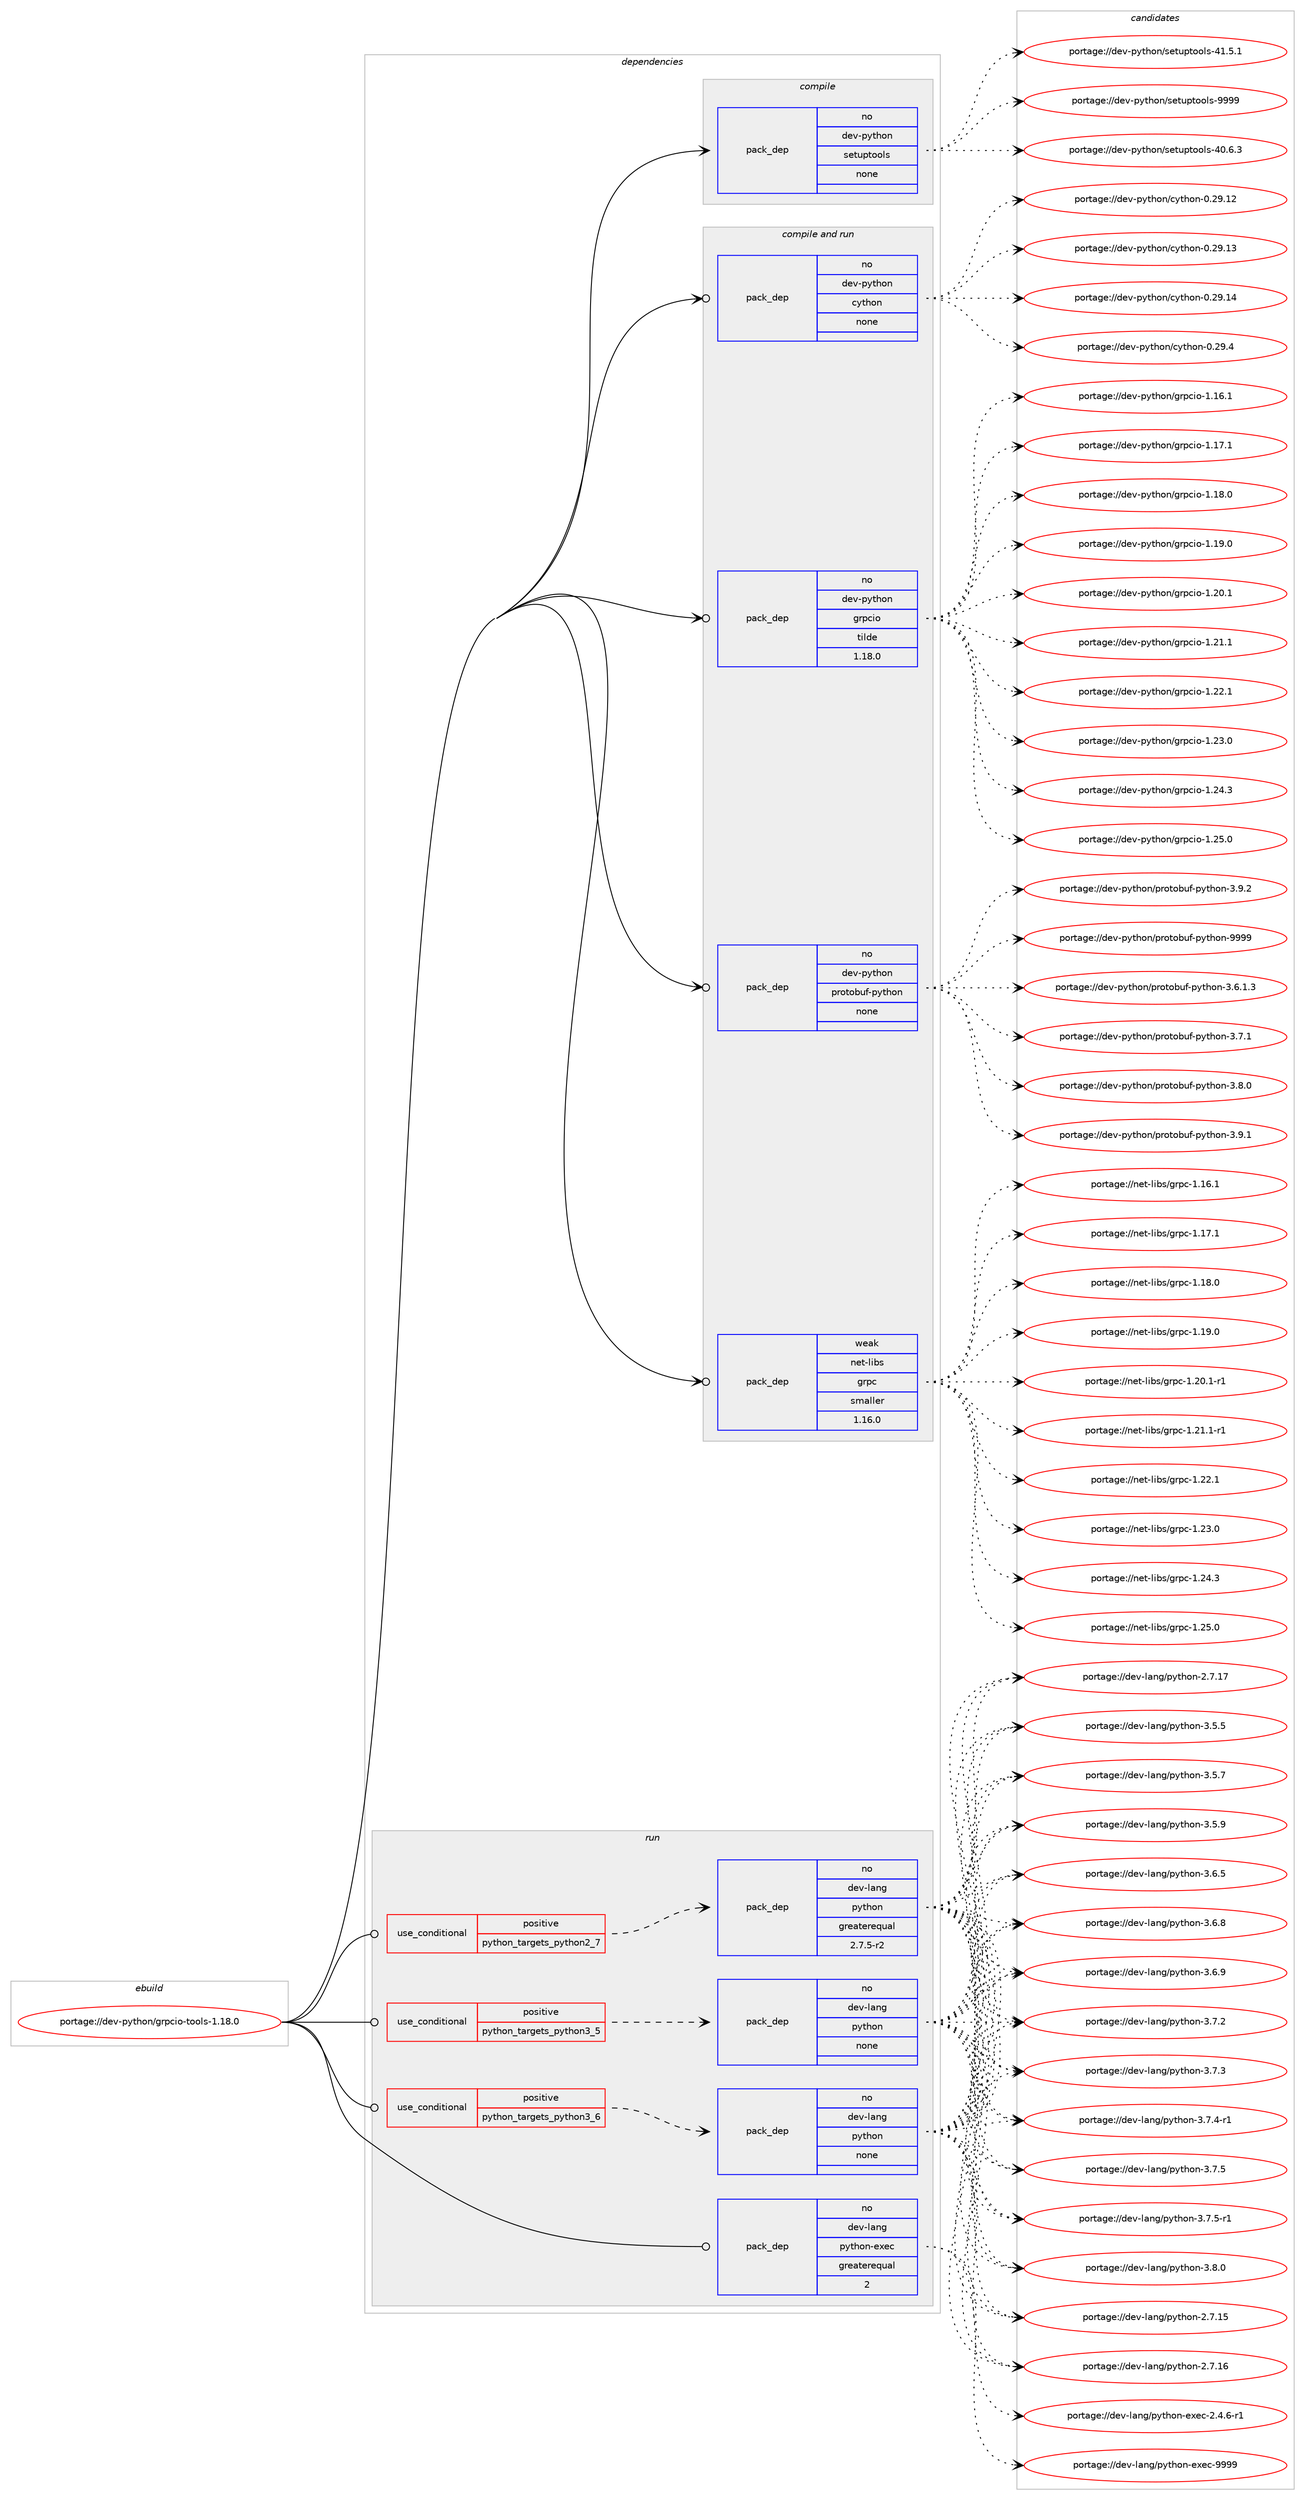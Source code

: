 digraph prolog {

# *************
# Graph options
# *************

newrank=true;
concentrate=true;
compound=true;
graph [rankdir=LR,fontname=Helvetica,fontsize=10,ranksep=1.5];#, ranksep=2.5, nodesep=0.2];
edge  [arrowhead=vee];
node  [fontname=Helvetica,fontsize=10];

# **********
# The ebuild
# **********

subgraph cluster_leftcol {
color=gray;
rank=same;
label=<<i>ebuild</i>>;
id [label="portage://dev-python/grpcio-tools-1.18.0", color=red, width=4, href="../dev-python/grpcio-tools-1.18.0.svg"];
}

# ****************
# The dependencies
# ****************

subgraph cluster_midcol {
color=gray;
label=<<i>dependencies</i>>;
subgraph cluster_compile {
fillcolor="#eeeeee";
style=filled;
label=<<i>compile</i>>;
subgraph pack109758 {
dependency142641 [label=<<TABLE BORDER="0" CELLBORDER="1" CELLSPACING="0" CELLPADDING="4" WIDTH="220"><TR><TD ROWSPAN="6" CELLPADDING="30">pack_dep</TD></TR><TR><TD WIDTH="110">no</TD></TR><TR><TD>dev-python</TD></TR><TR><TD>setuptools</TD></TR><TR><TD>none</TD></TR><TR><TD></TD></TR></TABLE>>, shape=none, color=blue];
}
id:e -> dependency142641:w [weight=20,style="solid",arrowhead="vee"];
}
subgraph cluster_compileandrun {
fillcolor="#eeeeee";
style=filled;
label=<<i>compile and run</i>>;
subgraph pack109759 {
dependency142642 [label=<<TABLE BORDER="0" CELLBORDER="1" CELLSPACING="0" CELLPADDING="4" WIDTH="220"><TR><TD ROWSPAN="6" CELLPADDING="30">pack_dep</TD></TR><TR><TD WIDTH="110">no</TD></TR><TR><TD>dev-python</TD></TR><TR><TD>cython</TD></TR><TR><TD>none</TD></TR><TR><TD></TD></TR></TABLE>>, shape=none, color=blue];
}
id:e -> dependency142642:w [weight=20,style="solid",arrowhead="odotvee"];
subgraph pack109760 {
dependency142643 [label=<<TABLE BORDER="0" CELLBORDER="1" CELLSPACING="0" CELLPADDING="4" WIDTH="220"><TR><TD ROWSPAN="6" CELLPADDING="30">pack_dep</TD></TR><TR><TD WIDTH="110">no</TD></TR><TR><TD>dev-python</TD></TR><TR><TD>grpcio</TD></TR><TR><TD>tilde</TD></TR><TR><TD>1.18.0</TD></TR></TABLE>>, shape=none, color=blue];
}
id:e -> dependency142643:w [weight=20,style="solid",arrowhead="odotvee"];
subgraph pack109761 {
dependency142644 [label=<<TABLE BORDER="0" CELLBORDER="1" CELLSPACING="0" CELLPADDING="4" WIDTH="220"><TR><TD ROWSPAN="6" CELLPADDING="30">pack_dep</TD></TR><TR><TD WIDTH="110">no</TD></TR><TR><TD>dev-python</TD></TR><TR><TD>protobuf-python</TD></TR><TR><TD>none</TD></TR><TR><TD></TD></TR></TABLE>>, shape=none, color=blue];
}
id:e -> dependency142644:w [weight=20,style="solid",arrowhead="odotvee"];
subgraph pack109762 {
dependency142645 [label=<<TABLE BORDER="0" CELLBORDER="1" CELLSPACING="0" CELLPADDING="4" WIDTH="220"><TR><TD ROWSPAN="6" CELLPADDING="30">pack_dep</TD></TR><TR><TD WIDTH="110">weak</TD></TR><TR><TD>net-libs</TD></TR><TR><TD>grpc</TD></TR><TR><TD>smaller</TD></TR><TR><TD>1.16.0</TD></TR></TABLE>>, shape=none, color=blue];
}
id:e -> dependency142645:w [weight=20,style="solid",arrowhead="odotvee"];
}
subgraph cluster_run {
fillcolor="#eeeeee";
style=filled;
label=<<i>run</i>>;
subgraph cond29562 {
dependency142646 [label=<<TABLE BORDER="0" CELLBORDER="1" CELLSPACING="0" CELLPADDING="4"><TR><TD ROWSPAN="3" CELLPADDING="10">use_conditional</TD></TR><TR><TD>positive</TD></TR><TR><TD>python_targets_python2_7</TD></TR></TABLE>>, shape=none, color=red];
subgraph pack109763 {
dependency142647 [label=<<TABLE BORDER="0" CELLBORDER="1" CELLSPACING="0" CELLPADDING="4" WIDTH="220"><TR><TD ROWSPAN="6" CELLPADDING="30">pack_dep</TD></TR><TR><TD WIDTH="110">no</TD></TR><TR><TD>dev-lang</TD></TR><TR><TD>python</TD></TR><TR><TD>greaterequal</TD></TR><TR><TD>2.7.5-r2</TD></TR></TABLE>>, shape=none, color=blue];
}
dependency142646:e -> dependency142647:w [weight=20,style="dashed",arrowhead="vee"];
}
id:e -> dependency142646:w [weight=20,style="solid",arrowhead="odot"];
subgraph cond29563 {
dependency142648 [label=<<TABLE BORDER="0" CELLBORDER="1" CELLSPACING="0" CELLPADDING="4"><TR><TD ROWSPAN="3" CELLPADDING="10">use_conditional</TD></TR><TR><TD>positive</TD></TR><TR><TD>python_targets_python3_5</TD></TR></TABLE>>, shape=none, color=red];
subgraph pack109764 {
dependency142649 [label=<<TABLE BORDER="0" CELLBORDER="1" CELLSPACING="0" CELLPADDING="4" WIDTH="220"><TR><TD ROWSPAN="6" CELLPADDING="30">pack_dep</TD></TR><TR><TD WIDTH="110">no</TD></TR><TR><TD>dev-lang</TD></TR><TR><TD>python</TD></TR><TR><TD>none</TD></TR><TR><TD></TD></TR></TABLE>>, shape=none, color=blue];
}
dependency142648:e -> dependency142649:w [weight=20,style="dashed",arrowhead="vee"];
}
id:e -> dependency142648:w [weight=20,style="solid",arrowhead="odot"];
subgraph cond29564 {
dependency142650 [label=<<TABLE BORDER="0" CELLBORDER="1" CELLSPACING="0" CELLPADDING="4"><TR><TD ROWSPAN="3" CELLPADDING="10">use_conditional</TD></TR><TR><TD>positive</TD></TR><TR><TD>python_targets_python3_6</TD></TR></TABLE>>, shape=none, color=red];
subgraph pack109765 {
dependency142651 [label=<<TABLE BORDER="0" CELLBORDER="1" CELLSPACING="0" CELLPADDING="4" WIDTH="220"><TR><TD ROWSPAN="6" CELLPADDING="30">pack_dep</TD></TR><TR><TD WIDTH="110">no</TD></TR><TR><TD>dev-lang</TD></TR><TR><TD>python</TD></TR><TR><TD>none</TD></TR><TR><TD></TD></TR></TABLE>>, shape=none, color=blue];
}
dependency142650:e -> dependency142651:w [weight=20,style="dashed",arrowhead="vee"];
}
id:e -> dependency142650:w [weight=20,style="solid",arrowhead="odot"];
subgraph pack109766 {
dependency142652 [label=<<TABLE BORDER="0" CELLBORDER="1" CELLSPACING="0" CELLPADDING="4" WIDTH="220"><TR><TD ROWSPAN="6" CELLPADDING="30">pack_dep</TD></TR><TR><TD WIDTH="110">no</TD></TR><TR><TD>dev-lang</TD></TR><TR><TD>python-exec</TD></TR><TR><TD>greaterequal</TD></TR><TR><TD>2</TD></TR></TABLE>>, shape=none, color=blue];
}
id:e -> dependency142652:w [weight=20,style="solid",arrowhead="odot"];
}
}

# **************
# The candidates
# **************

subgraph cluster_choices {
rank=same;
color=gray;
label=<<i>candidates</i>>;

subgraph choice109758 {
color=black;
nodesep=1;
choiceportage100101118451121211161041111104711510111611711211611111110811545524846544651 [label="portage://dev-python/setuptools-40.6.3", color=red, width=4,href="../dev-python/setuptools-40.6.3.svg"];
choiceportage100101118451121211161041111104711510111611711211611111110811545524946534649 [label="portage://dev-python/setuptools-41.5.1", color=red, width=4,href="../dev-python/setuptools-41.5.1.svg"];
choiceportage10010111845112121116104111110471151011161171121161111111081154557575757 [label="portage://dev-python/setuptools-9999", color=red, width=4,href="../dev-python/setuptools-9999.svg"];
dependency142641:e -> choiceportage100101118451121211161041111104711510111611711211611111110811545524846544651:w [style=dotted,weight="100"];
dependency142641:e -> choiceportage100101118451121211161041111104711510111611711211611111110811545524946534649:w [style=dotted,weight="100"];
dependency142641:e -> choiceportage10010111845112121116104111110471151011161171121161111111081154557575757:w [style=dotted,weight="100"];
}
subgraph choice109759 {
color=black;
nodesep=1;
choiceportage1001011184511212111610411111047991211161041111104548465057464950 [label="portage://dev-python/cython-0.29.12", color=red, width=4,href="../dev-python/cython-0.29.12.svg"];
choiceportage1001011184511212111610411111047991211161041111104548465057464951 [label="portage://dev-python/cython-0.29.13", color=red, width=4,href="../dev-python/cython-0.29.13.svg"];
choiceportage1001011184511212111610411111047991211161041111104548465057464952 [label="portage://dev-python/cython-0.29.14", color=red, width=4,href="../dev-python/cython-0.29.14.svg"];
choiceportage10010111845112121116104111110479912111610411111045484650574652 [label="portage://dev-python/cython-0.29.4", color=red, width=4,href="../dev-python/cython-0.29.4.svg"];
dependency142642:e -> choiceportage1001011184511212111610411111047991211161041111104548465057464950:w [style=dotted,weight="100"];
dependency142642:e -> choiceportage1001011184511212111610411111047991211161041111104548465057464951:w [style=dotted,weight="100"];
dependency142642:e -> choiceportage1001011184511212111610411111047991211161041111104548465057464952:w [style=dotted,weight="100"];
dependency142642:e -> choiceportage10010111845112121116104111110479912111610411111045484650574652:w [style=dotted,weight="100"];
}
subgraph choice109760 {
color=black;
nodesep=1;
choiceportage10010111845112121116104111110471031141129910511145494649544649 [label="portage://dev-python/grpcio-1.16.1", color=red, width=4,href="../dev-python/grpcio-1.16.1.svg"];
choiceportage10010111845112121116104111110471031141129910511145494649554649 [label="portage://dev-python/grpcio-1.17.1", color=red, width=4,href="../dev-python/grpcio-1.17.1.svg"];
choiceportage10010111845112121116104111110471031141129910511145494649564648 [label="portage://dev-python/grpcio-1.18.0", color=red, width=4,href="../dev-python/grpcio-1.18.0.svg"];
choiceportage10010111845112121116104111110471031141129910511145494649574648 [label="portage://dev-python/grpcio-1.19.0", color=red, width=4,href="../dev-python/grpcio-1.19.0.svg"];
choiceportage10010111845112121116104111110471031141129910511145494650484649 [label="portage://dev-python/grpcio-1.20.1", color=red, width=4,href="../dev-python/grpcio-1.20.1.svg"];
choiceportage10010111845112121116104111110471031141129910511145494650494649 [label="portage://dev-python/grpcio-1.21.1", color=red, width=4,href="../dev-python/grpcio-1.21.1.svg"];
choiceportage10010111845112121116104111110471031141129910511145494650504649 [label="portage://dev-python/grpcio-1.22.1", color=red, width=4,href="../dev-python/grpcio-1.22.1.svg"];
choiceportage10010111845112121116104111110471031141129910511145494650514648 [label="portage://dev-python/grpcio-1.23.0", color=red, width=4,href="../dev-python/grpcio-1.23.0.svg"];
choiceportage10010111845112121116104111110471031141129910511145494650524651 [label="portage://dev-python/grpcio-1.24.3", color=red, width=4,href="../dev-python/grpcio-1.24.3.svg"];
choiceportage10010111845112121116104111110471031141129910511145494650534648 [label="portage://dev-python/grpcio-1.25.0", color=red, width=4,href="../dev-python/grpcio-1.25.0.svg"];
dependency142643:e -> choiceportage10010111845112121116104111110471031141129910511145494649544649:w [style=dotted,weight="100"];
dependency142643:e -> choiceportage10010111845112121116104111110471031141129910511145494649554649:w [style=dotted,weight="100"];
dependency142643:e -> choiceportage10010111845112121116104111110471031141129910511145494649564648:w [style=dotted,weight="100"];
dependency142643:e -> choiceportage10010111845112121116104111110471031141129910511145494649574648:w [style=dotted,weight="100"];
dependency142643:e -> choiceportage10010111845112121116104111110471031141129910511145494650484649:w [style=dotted,weight="100"];
dependency142643:e -> choiceportage10010111845112121116104111110471031141129910511145494650494649:w [style=dotted,weight="100"];
dependency142643:e -> choiceportage10010111845112121116104111110471031141129910511145494650504649:w [style=dotted,weight="100"];
dependency142643:e -> choiceportage10010111845112121116104111110471031141129910511145494650514648:w [style=dotted,weight="100"];
dependency142643:e -> choiceportage10010111845112121116104111110471031141129910511145494650524651:w [style=dotted,weight="100"];
dependency142643:e -> choiceportage10010111845112121116104111110471031141129910511145494650534648:w [style=dotted,weight="100"];
}
subgraph choice109761 {
color=black;
nodesep=1;
choiceportage100101118451121211161041111104711211411111611198117102451121211161041111104551465446494651 [label="portage://dev-python/protobuf-python-3.6.1.3", color=red, width=4,href="../dev-python/protobuf-python-3.6.1.3.svg"];
choiceportage10010111845112121116104111110471121141111161119811710245112121116104111110455146554649 [label="portage://dev-python/protobuf-python-3.7.1", color=red, width=4,href="../dev-python/protobuf-python-3.7.1.svg"];
choiceportage10010111845112121116104111110471121141111161119811710245112121116104111110455146564648 [label="portage://dev-python/protobuf-python-3.8.0", color=red, width=4,href="../dev-python/protobuf-python-3.8.0.svg"];
choiceportage10010111845112121116104111110471121141111161119811710245112121116104111110455146574649 [label="portage://dev-python/protobuf-python-3.9.1", color=red, width=4,href="../dev-python/protobuf-python-3.9.1.svg"];
choiceportage10010111845112121116104111110471121141111161119811710245112121116104111110455146574650 [label="portage://dev-python/protobuf-python-3.9.2", color=red, width=4,href="../dev-python/protobuf-python-3.9.2.svg"];
choiceportage100101118451121211161041111104711211411111611198117102451121211161041111104557575757 [label="portage://dev-python/protobuf-python-9999", color=red, width=4,href="../dev-python/protobuf-python-9999.svg"];
dependency142644:e -> choiceportage100101118451121211161041111104711211411111611198117102451121211161041111104551465446494651:w [style=dotted,weight="100"];
dependency142644:e -> choiceportage10010111845112121116104111110471121141111161119811710245112121116104111110455146554649:w [style=dotted,weight="100"];
dependency142644:e -> choiceportage10010111845112121116104111110471121141111161119811710245112121116104111110455146564648:w [style=dotted,weight="100"];
dependency142644:e -> choiceportage10010111845112121116104111110471121141111161119811710245112121116104111110455146574649:w [style=dotted,weight="100"];
dependency142644:e -> choiceportage10010111845112121116104111110471121141111161119811710245112121116104111110455146574650:w [style=dotted,weight="100"];
dependency142644:e -> choiceportage100101118451121211161041111104711211411111611198117102451121211161041111104557575757:w [style=dotted,weight="100"];
}
subgraph choice109762 {
color=black;
nodesep=1;
choiceportage1101011164510810598115471031141129945494649544649 [label="portage://net-libs/grpc-1.16.1", color=red, width=4,href="../net-libs/grpc-1.16.1.svg"];
choiceportage1101011164510810598115471031141129945494649554649 [label="portage://net-libs/grpc-1.17.1", color=red, width=4,href="../net-libs/grpc-1.17.1.svg"];
choiceportage1101011164510810598115471031141129945494649564648 [label="portage://net-libs/grpc-1.18.0", color=red, width=4,href="../net-libs/grpc-1.18.0.svg"];
choiceportage1101011164510810598115471031141129945494649574648 [label="portage://net-libs/grpc-1.19.0", color=red, width=4,href="../net-libs/grpc-1.19.0.svg"];
choiceportage11010111645108105981154710311411299454946504846494511449 [label="portage://net-libs/grpc-1.20.1-r1", color=red, width=4,href="../net-libs/grpc-1.20.1-r1.svg"];
choiceportage11010111645108105981154710311411299454946504946494511449 [label="portage://net-libs/grpc-1.21.1-r1", color=red, width=4,href="../net-libs/grpc-1.21.1-r1.svg"];
choiceportage1101011164510810598115471031141129945494650504649 [label="portage://net-libs/grpc-1.22.1", color=red, width=4,href="../net-libs/grpc-1.22.1.svg"];
choiceportage1101011164510810598115471031141129945494650514648 [label="portage://net-libs/grpc-1.23.0", color=red, width=4,href="../net-libs/grpc-1.23.0.svg"];
choiceportage1101011164510810598115471031141129945494650524651 [label="portage://net-libs/grpc-1.24.3", color=red, width=4,href="../net-libs/grpc-1.24.3.svg"];
choiceportage1101011164510810598115471031141129945494650534648 [label="portage://net-libs/grpc-1.25.0", color=red, width=4,href="../net-libs/grpc-1.25.0.svg"];
dependency142645:e -> choiceportage1101011164510810598115471031141129945494649544649:w [style=dotted,weight="100"];
dependency142645:e -> choiceportage1101011164510810598115471031141129945494649554649:w [style=dotted,weight="100"];
dependency142645:e -> choiceportage1101011164510810598115471031141129945494649564648:w [style=dotted,weight="100"];
dependency142645:e -> choiceportage1101011164510810598115471031141129945494649574648:w [style=dotted,weight="100"];
dependency142645:e -> choiceportage11010111645108105981154710311411299454946504846494511449:w [style=dotted,weight="100"];
dependency142645:e -> choiceportage11010111645108105981154710311411299454946504946494511449:w [style=dotted,weight="100"];
dependency142645:e -> choiceportage1101011164510810598115471031141129945494650504649:w [style=dotted,weight="100"];
dependency142645:e -> choiceportage1101011164510810598115471031141129945494650514648:w [style=dotted,weight="100"];
dependency142645:e -> choiceportage1101011164510810598115471031141129945494650524651:w [style=dotted,weight="100"];
dependency142645:e -> choiceportage1101011164510810598115471031141129945494650534648:w [style=dotted,weight="100"];
}
subgraph choice109763 {
color=black;
nodesep=1;
choiceportage10010111845108971101034711212111610411111045504655464953 [label="portage://dev-lang/python-2.7.15", color=red, width=4,href="../dev-lang/python-2.7.15.svg"];
choiceportage10010111845108971101034711212111610411111045504655464954 [label="portage://dev-lang/python-2.7.16", color=red, width=4,href="../dev-lang/python-2.7.16.svg"];
choiceportage10010111845108971101034711212111610411111045504655464955 [label="portage://dev-lang/python-2.7.17", color=red, width=4,href="../dev-lang/python-2.7.17.svg"];
choiceportage100101118451089711010347112121116104111110455146534653 [label="portage://dev-lang/python-3.5.5", color=red, width=4,href="../dev-lang/python-3.5.5.svg"];
choiceportage100101118451089711010347112121116104111110455146534655 [label="portage://dev-lang/python-3.5.7", color=red, width=4,href="../dev-lang/python-3.5.7.svg"];
choiceportage100101118451089711010347112121116104111110455146534657 [label="portage://dev-lang/python-3.5.9", color=red, width=4,href="../dev-lang/python-3.5.9.svg"];
choiceportage100101118451089711010347112121116104111110455146544653 [label="portage://dev-lang/python-3.6.5", color=red, width=4,href="../dev-lang/python-3.6.5.svg"];
choiceportage100101118451089711010347112121116104111110455146544656 [label="portage://dev-lang/python-3.6.8", color=red, width=4,href="../dev-lang/python-3.6.8.svg"];
choiceportage100101118451089711010347112121116104111110455146544657 [label="portage://dev-lang/python-3.6.9", color=red, width=4,href="../dev-lang/python-3.6.9.svg"];
choiceportage100101118451089711010347112121116104111110455146554650 [label="portage://dev-lang/python-3.7.2", color=red, width=4,href="../dev-lang/python-3.7.2.svg"];
choiceportage100101118451089711010347112121116104111110455146554651 [label="portage://dev-lang/python-3.7.3", color=red, width=4,href="../dev-lang/python-3.7.3.svg"];
choiceportage1001011184510897110103471121211161041111104551465546524511449 [label="portage://dev-lang/python-3.7.4-r1", color=red, width=4,href="../dev-lang/python-3.7.4-r1.svg"];
choiceportage100101118451089711010347112121116104111110455146554653 [label="portage://dev-lang/python-3.7.5", color=red, width=4,href="../dev-lang/python-3.7.5.svg"];
choiceportage1001011184510897110103471121211161041111104551465546534511449 [label="portage://dev-lang/python-3.7.5-r1", color=red, width=4,href="../dev-lang/python-3.7.5-r1.svg"];
choiceportage100101118451089711010347112121116104111110455146564648 [label="portage://dev-lang/python-3.8.0", color=red, width=4,href="../dev-lang/python-3.8.0.svg"];
dependency142647:e -> choiceportage10010111845108971101034711212111610411111045504655464953:w [style=dotted,weight="100"];
dependency142647:e -> choiceportage10010111845108971101034711212111610411111045504655464954:w [style=dotted,weight="100"];
dependency142647:e -> choiceportage10010111845108971101034711212111610411111045504655464955:w [style=dotted,weight="100"];
dependency142647:e -> choiceportage100101118451089711010347112121116104111110455146534653:w [style=dotted,weight="100"];
dependency142647:e -> choiceportage100101118451089711010347112121116104111110455146534655:w [style=dotted,weight="100"];
dependency142647:e -> choiceportage100101118451089711010347112121116104111110455146534657:w [style=dotted,weight="100"];
dependency142647:e -> choiceportage100101118451089711010347112121116104111110455146544653:w [style=dotted,weight="100"];
dependency142647:e -> choiceportage100101118451089711010347112121116104111110455146544656:w [style=dotted,weight="100"];
dependency142647:e -> choiceportage100101118451089711010347112121116104111110455146544657:w [style=dotted,weight="100"];
dependency142647:e -> choiceportage100101118451089711010347112121116104111110455146554650:w [style=dotted,weight="100"];
dependency142647:e -> choiceportage100101118451089711010347112121116104111110455146554651:w [style=dotted,weight="100"];
dependency142647:e -> choiceportage1001011184510897110103471121211161041111104551465546524511449:w [style=dotted,weight="100"];
dependency142647:e -> choiceportage100101118451089711010347112121116104111110455146554653:w [style=dotted,weight="100"];
dependency142647:e -> choiceportage1001011184510897110103471121211161041111104551465546534511449:w [style=dotted,weight="100"];
dependency142647:e -> choiceportage100101118451089711010347112121116104111110455146564648:w [style=dotted,weight="100"];
}
subgraph choice109764 {
color=black;
nodesep=1;
choiceportage10010111845108971101034711212111610411111045504655464953 [label="portage://dev-lang/python-2.7.15", color=red, width=4,href="../dev-lang/python-2.7.15.svg"];
choiceportage10010111845108971101034711212111610411111045504655464954 [label="portage://dev-lang/python-2.7.16", color=red, width=4,href="../dev-lang/python-2.7.16.svg"];
choiceportage10010111845108971101034711212111610411111045504655464955 [label="portage://dev-lang/python-2.7.17", color=red, width=4,href="../dev-lang/python-2.7.17.svg"];
choiceportage100101118451089711010347112121116104111110455146534653 [label="portage://dev-lang/python-3.5.5", color=red, width=4,href="../dev-lang/python-3.5.5.svg"];
choiceportage100101118451089711010347112121116104111110455146534655 [label="portage://dev-lang/python-3.5.7", color=red, width=4,href="../dev-lang/python-3.5.7.svg"];
choiceportage100101118451089711010347112121116104111110455146534657 [label="portage://dev-lang/python-3.5.9", color=red, width=4,href="../dev-lang/python-3.5.9.svg"];
choiceportage100101118451089711010347112121116104111110455146544653 [label="portage://dev-lang/python-3.6.5", color=red, width=4,href="../dev-lang/python-3.6.5.svg"];
choiceportage100101118451089711010347112121116104111110455146544656 [label="portage://dev-lang/python-3.6.8", color=red, width=4,href="../dev-lang/python-3.6.8.svg"];
choiceportage100101118451089711010347112121116104111110455146544657 [label="portage://dev-lang/python-3.6.9", color=red, width=4,href="../dev-lang/python-3.6.9.svg"];
choiceportage100101118451089711010347112121116104111110455146554650 [label="portage://dev-lang/python-3.7.2", color=red, width=4,href="../dev-lang/python-3.7.2.svg"];
choiceportage100101118451089711010347112121116104111110455146554651 [label="portage://dev-lang/python-3.7.3", color=red, width=4,href="../dev-lang/python-3.7.3.svg"];
choiceportage1001011184510897110103471121211161041111104551465546524511449 [label="portage://dev-lang/python-3.7.4-r1", color=red, width=4,href="../dev-lang/python-3.7.4-r1.svg"];
choiceportage100101118451089711010347112121116104111110455146554653 [label="portage://dev-lang/python-3.7.5", color=red, width=4,href="../dev-lang/python-3.7.5.svg"];
choiceportage1001011184510897110103471121211161041111104551465546534511449 [label="portage://dev-lang/python-3.7.5-r1", color=red, width=4,href="../dev-lang/python-3.7.5-r1.svg"];
choiceportage100101118451089711010347112121116104111110455146564648 [label="portage://dev-lang/python-3.8.0", color=red, width=4,href="../dev-lang/python-3.8.0.svg"];
dependency142649:e -> choiceportage10010111845108971101034711212111610411111045504655464953:w [style=dotted,weight="100"];
dependency142649:e -> choiceportage10010111845108971101034711212111610411111045504655464954:w [style=dotted,weight="100"];
dependency142649:e -> choiceportage10010111845108971101034711212111610411111045504655464955:w [style=dotted,weight="100"];
dependency142649:e -> choiceportage100101118451089711010347112121116104111110455146534653:w [style=dotted,weight="100"];
dependency142649:e -> choiceportage100101118451089711010347112121116104111110455146534655:w [style=dotted,weight="100"];
dependency142649:e -> choiceportage100101118451089711010347112121116104111110455146534657:w [style=dotted,weight="100"];
dependency142649:e -> choiceportage100101118451089711010347112121116104111110455146544653:w [style=dotted,weight="100"];
dependency142649:e -> choiceportage100101118451089711010347112121116104111110455146544656:w [style=dotted,weight="100"];
dependency142649:e -> choiceportage100101118451089711010347112121116104111110455146544657:w [style=dotted,weight="100"];
dependency142649:e -> choiceportage100101118451089711010347112121116104111110455146554650:w [style=dotted,weight="100"];
dependency142649:e -> choiceportage100101118451089711010347112121116104111110455146554651:w [style=dotted,weight="100"];
dependency142649:e -> choiceportage1001011184510897110103471121211161041111104551465546524511449:w [style=dotted,weight="100"];
dependency142649:e -> choiceportage100101118451089711010347112121116104111110455146554653:w [style=dotted,weight="100"];
dependency142649:e -> choiceportage1001011184510897110103471121211161041111104551465546534511449:w [style=dotted,weight="100"];
dependency142649:e -> choiceportage100101118451089711010347112121116104111110455146564648:w [style=dotted,weight="100"];
}
subgraph choice109765 {
color=black;
nodesep=1;
choiceportage10010111845108971101034711212111610411111045504655464953 [label="portage://dev-lang/python-2.7.15", color=red, width=4,href="../dev-lang/python-2.7.15.svg"];
choiceportage10010111845108971101034711212111610411111045504655464954 [label="portage://dev-lang/python-2.7.16", color=red, width=4,href="../dev-lang/python-2.7.16.svg"];
choiceportage10010111845108971101034711212111610411111045504655464955 [label="portage://dev-lang/python-2.7.17", color=red, width=4,href="../dev-lang/python-2.7.17.svg"];
choiceportage100101118451089711010347112121116104111110455146534653 [label="portage://dev-lang/python-3.5.5", color=red, width=4,href="../dev-lang/python-3.5.5.svg"];
choiceportage100101118451089711010347112121116104111110455146534655 [label="portage://dev-lang/python-3.5.7", color=red, width=4,href="../dev-lang/python-3.5.7.svg"];
choiceportage100101118451089711010347112121116104111110455146534657 [label="portage://dev-lang/python-3.5.9", color=red, width=4,href="../dev-lang/python-3.5.9.svg"];
choiceportage100101118451089711010347112121116104111110455146544653 [label="portage://dev-lang/python-3.6.5", color=red, width=4,href="../dev-lang/python-3.6.5.svg"];
choiceportage100101118451089711010347112121116104111110455146544656 [label="portage://dev-lang/python-3.6.8", color=red, width=4,href="../dev-lang/python-3.6.8.svg"];
choiceportage100101118451089711010347112121116104111110455146544657 [label="portage://dev-lang/python-3.6.9", color=red, width=4,href="../dev-lang/python-3.6.9.svg"];
choiceportage100101118451089711010347112121116104111110455146554650 [label="portage://dev-lang/python-3.7.2", color=red, width=4,href="../dev-lang/python-3.7.2.svg"];
choiceportage100101118451089711010347112121116104111110455146554651 [label="portage://dev-lang/python-3.7.3", color=red, width=4,href="../dev-lang/python-3.7.3.svg"];
choiceportage1001011184510897110103471121211161041111104551465546524511449 [label="portage://dev-lang/python-3.7.4-r1", color=red, width=4,href="../dev-lang/python-3.7.4-r1.svg"];
choiceportage100101118451089711010347112121116104111110455146554653 [label="portage://dev-lang/python-3.7.5", color=red, width=4,href="../dev-lang/python-3.7.5.svg"];
choiceportage1001011184510897110103471121211161041111104551465546534511449 [label="portage://dev-lang/python-3.7.5-r1", color=red, width=4,href="../dev-lang/python-3.7.5-r1.svg"];
choiceportage100101118451089711010347112121116104111110455146564648 [label="portage://dev-lang/python-3.8.0", color=red, width=4,href="../dev-lang/python-3.8.0.svg"];
dependency142651:e -> choiceportage10010111845108971101034711212111610411111045504655464953:w [style=dotted,weight="100"];
dependency142651:e -> choiceportage10010111845108971101034711212111610411111045504655464954:w [style=dotted,weight="100"];
dependency142651:e -> choiceportage10010111845108971101034711212111610411111045504655464955:w [style=dotted,weight="100"];
dependency142651:e -> choiceportage100101118451089711010347112121116104111110455146534653:w [style=dotted,weight="100"];
dependency142651:e -> choiceportage100101118451089711010347112121116104111110455146534655:w [style=dotted,weight="100"];
dependency142651:e -> choiceportage100101118451089711010347112121116104111110455146534657:w [style=dotted,weight="100"];
dependency142651:e -> choiceportage100101118451089711010347112121116104111110455146544653:w [style=dotted,weight="100"];
dependency142651:e -> choiceportage100101118451089711010347112121116104111110455146544656:w [style=dotted,weight="100"];
dependency142651:e -> choiceportage100101118451089711010347112121116104111110455146544657:w [style=dotted,weight="100"];
dependency142651:e -> choiceportage100101118451089711010347112121116104111110455146554650:w [style=dotted,weight="100"];
dependency142651:e -> choiceportage100101118451089711010347112121116104111110455146554651:w [style=dotted,weight="100"];
dependency142651:e -> choiceportage1001011184510897110103471121211161041111104551465546524511449:w [style=dotted,weight="100"];
dependency142651:e -> choiceportage100101118451089711010347112121116104111110455146554653:w [style=dotted,weight="100"];
dependency142651:e -> choiceportage1001011184510897110103471121211161041111104551465546534511449:w [style=dotted,weight="100"];
dependency142651:e -> choiceportage100101118451089711010347112121116104111110455146564648:w [style=dotted,weight="100"];
}
subgraph choice109766 {
color=black;
nodesep=1;
choiceportage10010111845108971101034711212111610411111045101120101994550465246544511449 [label="portage://dev-lang/python-exec-2.4.6-r1", color=red, width=4,href="../dev-lang/python-exec-2.4.6-r1.svg"];
choiceportage10010111845108971101034711212111610411111045101120101994557575757 [label="portage://dev-lang/python-exec-9999", color=red, width=4,href="../dev-lang/python-exec-9999.svg"];
dependency142652:e -> choiceportage10010111845108971101034711212111610411111045101120101994550465246544511449:w [style=dotted,weight="100"];
dependency142652:e -> choiceportage10010111845108971101034711212111610411111045101120101994557575757:w [style=dotted,weight="100"];
}
}

}
